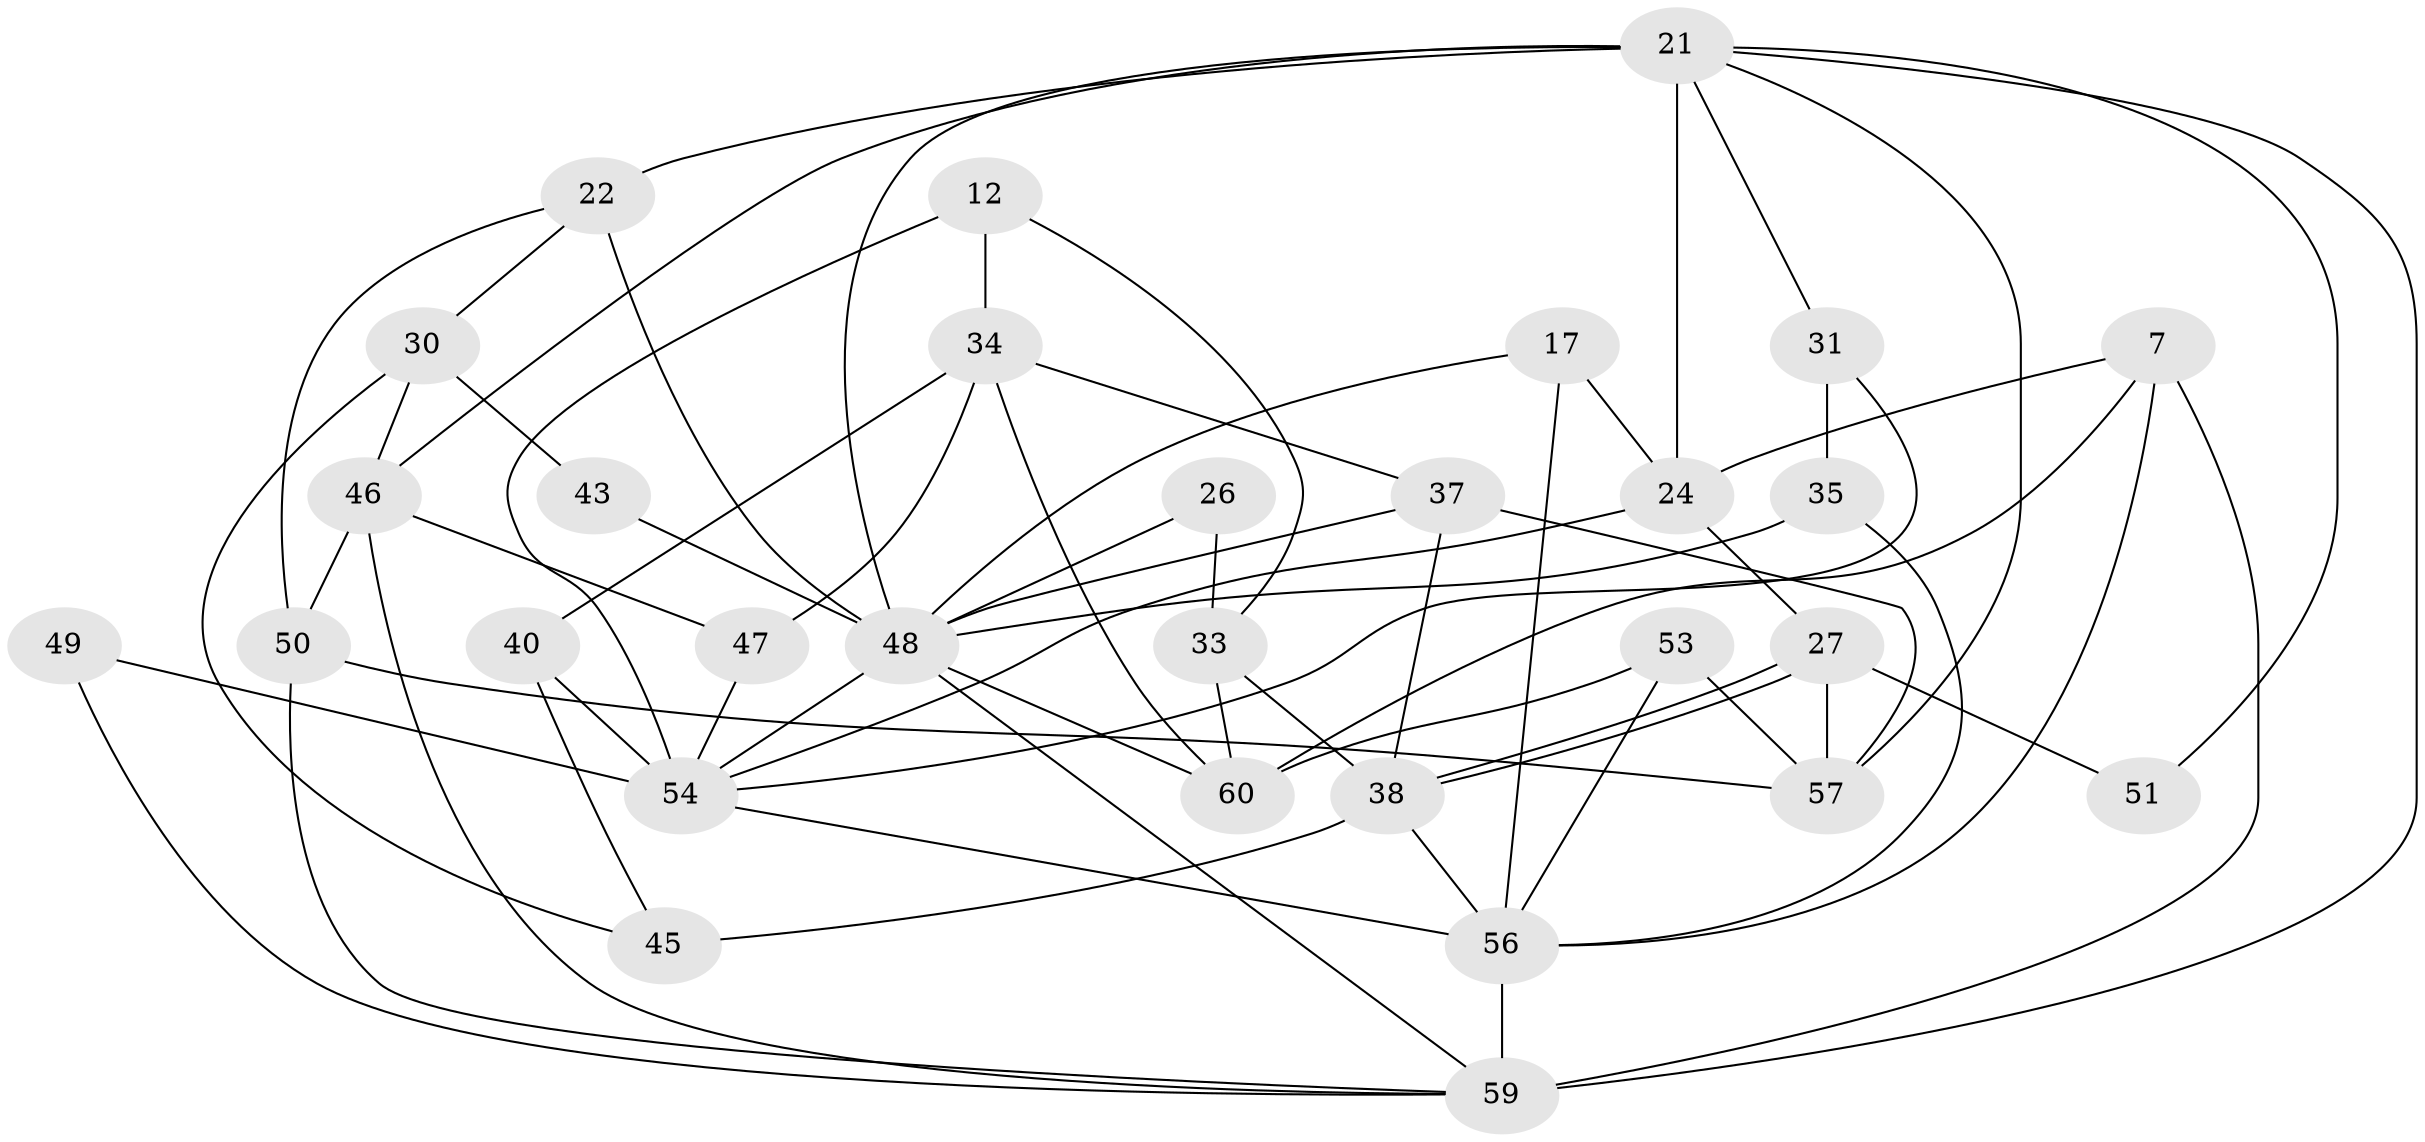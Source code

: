 // original degree distribution, {3: 0.2833333333333333, 6: 0.06666666666666667, 4: 0.26666666666666666, 5: 0.18333333333333332, 8: 0.03333333333333333, 2: 0.13333333333333333, 7: 0.03333333333333333}
// Generated by graph-tools (version 1.1) at 2025/51/03/09/25 04:51:58]
// undirected, 30 vertices, 66 edges
graph export_dot {
graph [start="1"]
  node [color=gray90,style=filled];
  7;
  12;
  17;
  21 [super="+14+18"];
  22;
  24 [super="+9"];
  26;
  27;
  30;
  31;
  33;
  34 [super="+16"];
  35;
  37;
  38 [super="+6"];
  40;
  43;
  45;
  46 [super="+23"];
  47 [super="+15"];
  48 [super="+3+28+42"];
  49 [super="+2"];
  50 [super="+20"];
  51;
  53 [super="+52"];
  54 [super="+1+10+29+39"];
  56 [super="+19+32+41"];
  57 [super="+25"];
  59 [super="+55+58"];
  60 [super="+44"];
  7 -- 60 [weight=2];
  7 -- 59 [weight=3];
  7 -- 24 [weight=2];
  7 -- 56;
  12 -- 34 [weight=2];
  12 -- 33;
  12 -- 54;
  17 -- 24;
  17 -- 48;
  17 -- 56;
  21 -- 57;
  21 -- 51;
  21 -- 46 [weight=2];
  21 -- 59;
  21 -- 22;
  21 -- 24;
  21 -- 31;
  21 -- 48;
  22 -- 30;
  22 -- 48 [weight=2];
  22 -- 50;
  24 -- 27;
  24 -- 54;
  26 -- 33;
  26 -- 48;
  27 -- 38;
  27 -- 38;
  27 -- 51;
  27 -- 57;
  30 -- 46;
  30 -- 43;
  30 -- 45;
  31 -- 35;
  31 -- 54;
  33 -- 60;
  33 -- 38;
  34 -- 40 [weight=2];
  34 -- 37;
  34 -- 47;
  34 -- 60;
  35 -- 48 [weight=2];
  35 -- 56;
  37 -- 38;
  37 -- 57;
  37 -- 48;
  38 -- 45 [weight=2];
  38 -- 56 [weight=2];
  40 -- 45;
  40 -- 54 [weight=2];
  43 -- 48;
  46 -- 47 [weight=2];
  46 -- 50;
  46 -- 59;
  47 -- 54 [weight=2];
  48 -- 59;
  48 -- 60;
  48 -- 54 [weight=2];
  49 -- 59;
  49 -- 54 [weight=5];
  50 -- 57;
  50 -- 59;
  53 -- 60 [weight=3];
  53 -- 57;
  53 -- 56;
  54 -- 56;
  56 -- 59 [weight=2];
}
